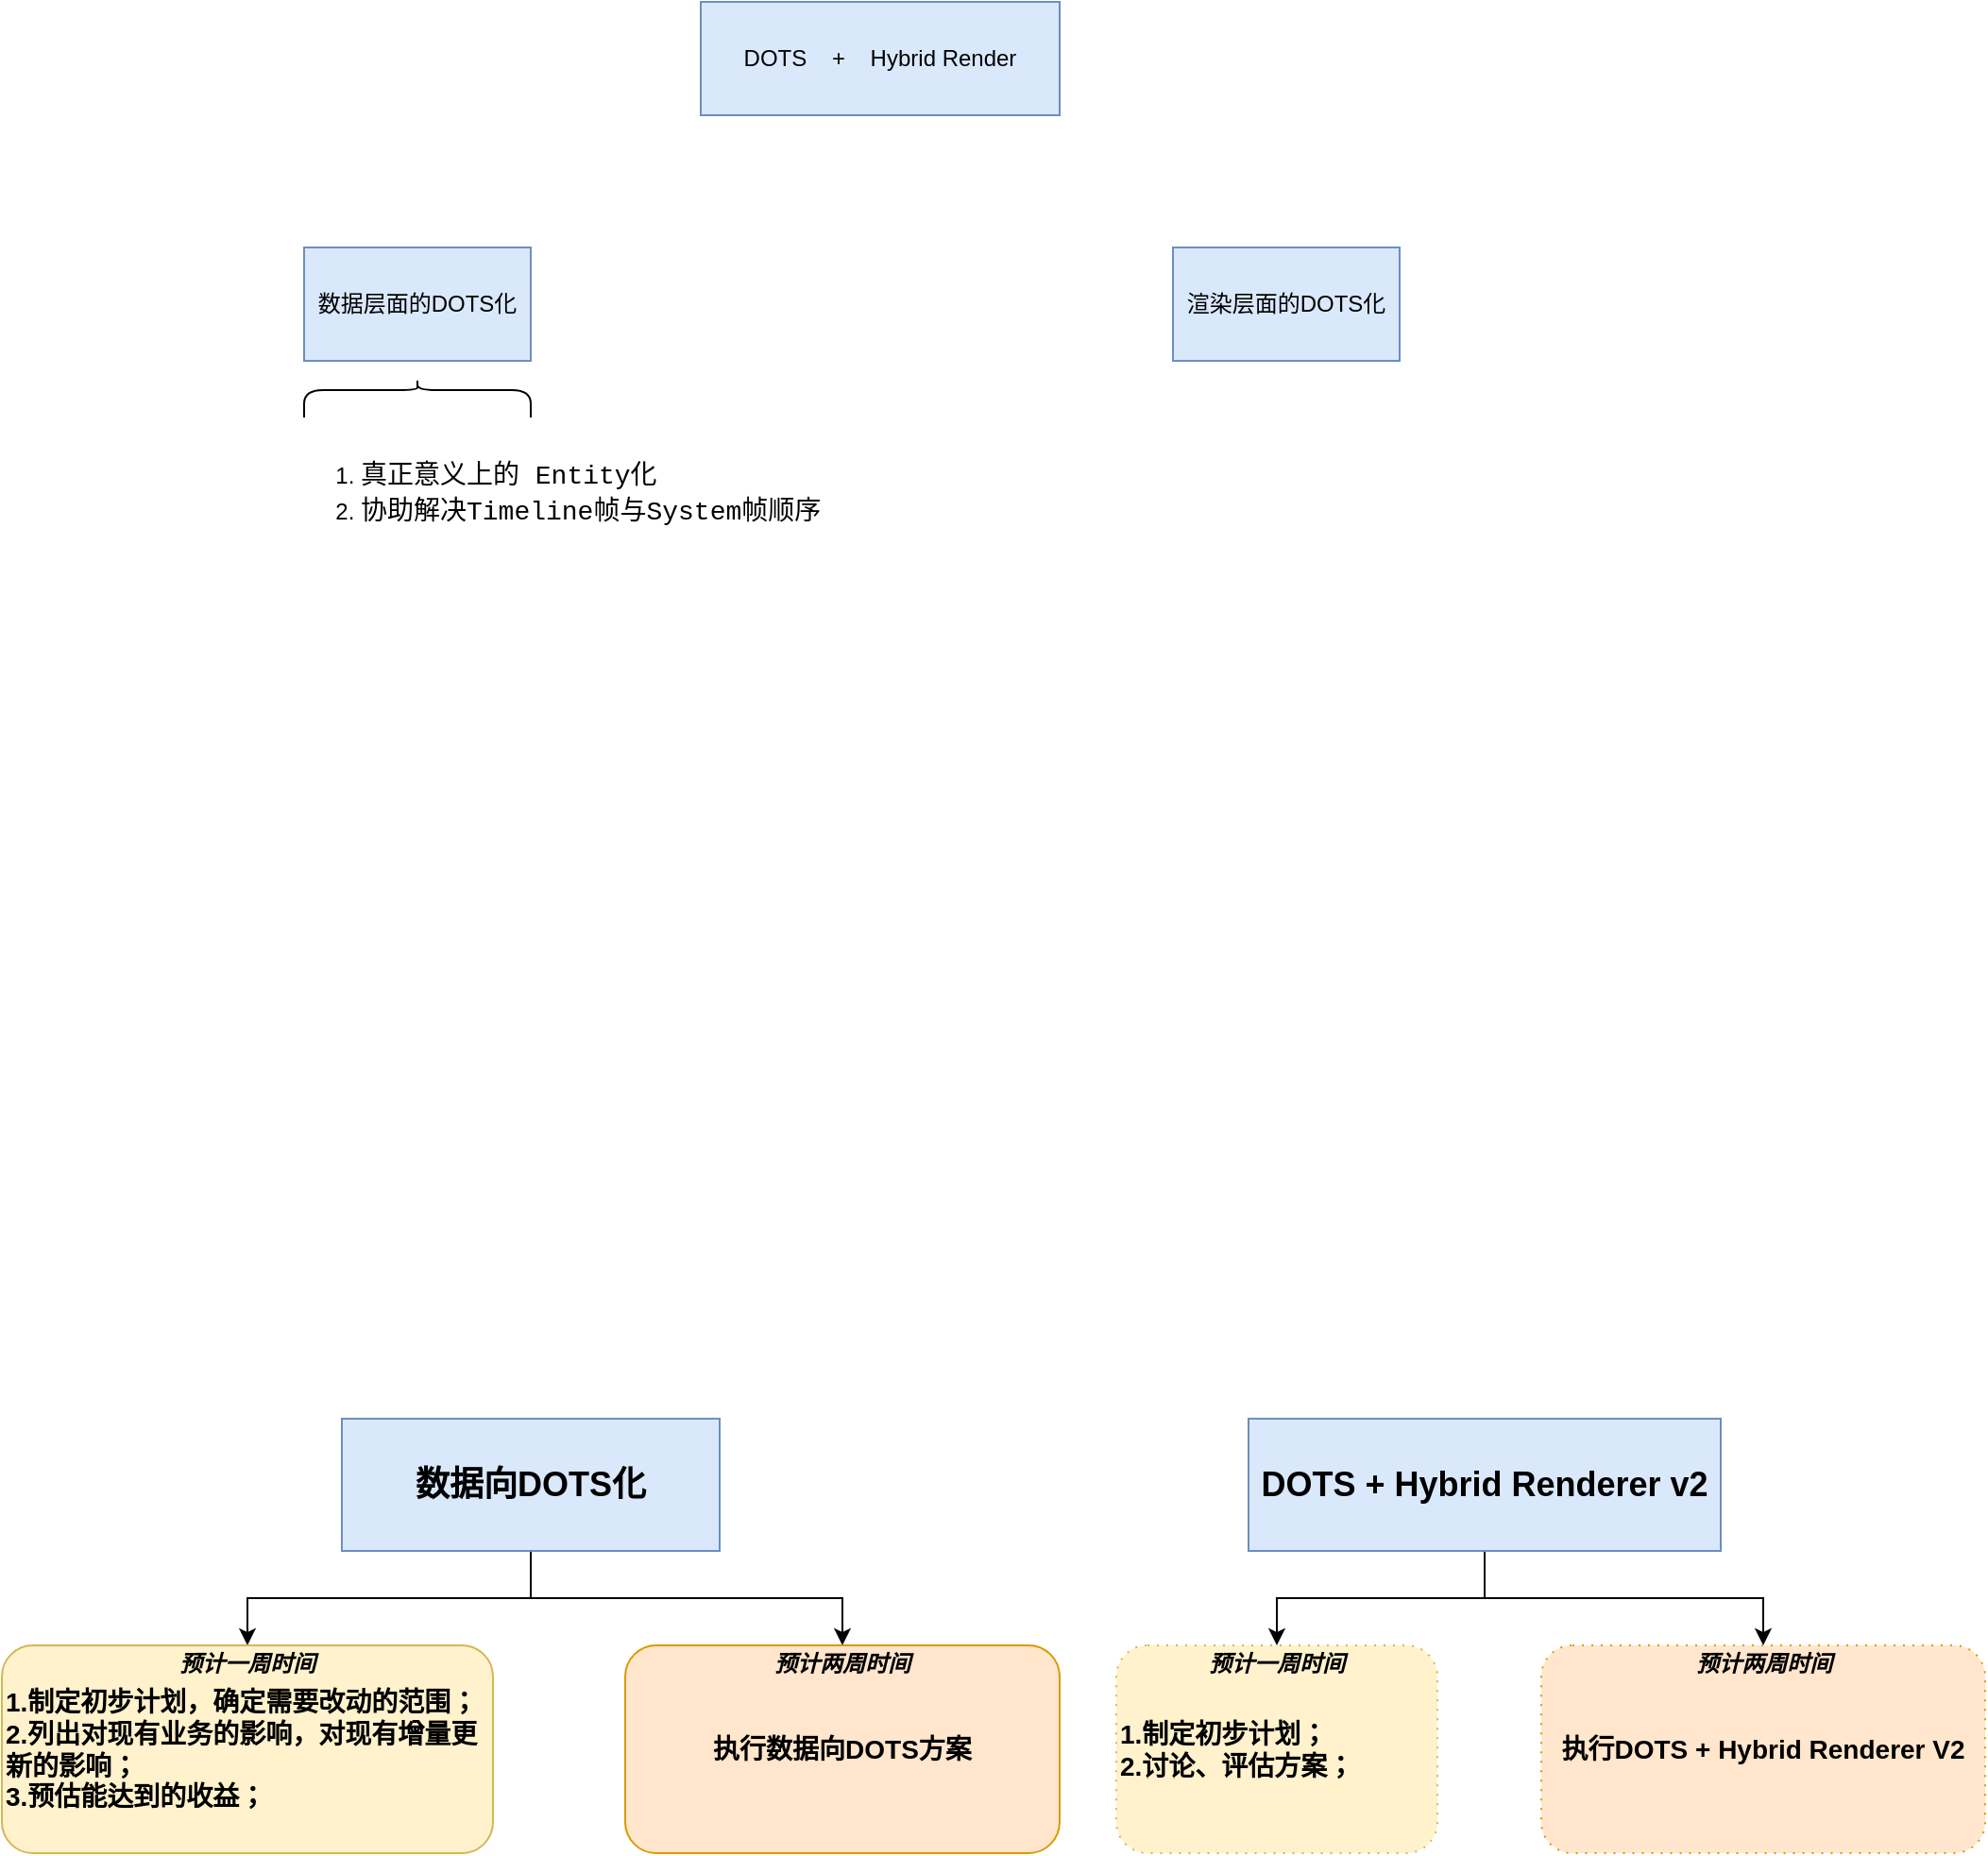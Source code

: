 <mxfile version="12.2.4" pages="1"><diagram id="aqUyNYX6qDhGuYaHDKZH" name="Page-1"><mxGraphModel dx="1039" dy="437" grid="1" gridSize="10" guides="1" tooltips="1" connect="1" arrows="1" fold="1" page="1" pageScale="1" pageWidth="3300" pageHeight="4681" math="0" shadow="0"><root><mxCell id="0"/><mxCell id="1" parent="0"/><mxCell id="2" value="DOTS&amp;nbsp; &amp;nbsp; +&amp;nbsp; &amp;nbsp; Hybrid Render" style="rounded=0;whiteSpace=wrap;html=1;fillColor=#dae8fc;strokeColor=#6c8ebf;" parent="1" vertex="1"><mxGeometry x="390" y="60" width="190" height="60" as="geometry"/></mxCell><mxCell id="3" value="数据层面的DOTS化" style="rounded=0;whiteSpace=wrap;html=1;fillColor=#dae8fc;strokeColor=#6c8ebf;" parent="1" vertex="1"><mxGeometry x="180" y="190" width="120" height="60" as="geometry"/></mxCell><mxCell id="4" value="渲染层面的DOTS化" style="rounded=0;whiteSpace=wrap;html=1;fillColor=#dae8fc;strokeColor=#6c8ebf;" parent="1" vertex="1"><mxGeometry x="640" y="190" width="120" height="60" as="geometry"/></mxCell><mxCell id="5" value="" style="shape=curlyBracket;whiteSpace=wrap;html=1;rounded=1;direction=south;size=0.276;" parent="1" vertex="1"><mxGeometry x="180" y="260" width="120" height="20" as="geometry"/></mxCell><mxCell id="6" value="&lt;ol&gt;&lt;li&gt;&lt;div style=&quot;font-family: &amp;#34;consolas&amp;#34; , &amp;#34;courier new&amp;#34; , monospace ; font-size: 14px ; line-height: 19px ; white-space: pre&quot;&gt;真正意义上的 Entity化&lt;/div&gt;&lt;/li&gt;&lt;li&gt;&lt;div style=&quot;font-family: &amp;#34;consolas&amp;#34; , &amp;#34;courier new&amp;#34; , monospace ; font-size: 14px ; line-height: 19px ; white-space: pre&quot;&gt;协助解决Timeline帧与System帧顺序&lt;/div&gt;&lt;/li&gt;&lt;/ol&gt;" style="text;strokeColor=none;fillColor=none;html=1;whiteSpace=wrap;verticalAlign=middle;overflow=fill;resizeWidth=1;resizeHeight=1;backgroundOutline=0;" parent="1" vertex="1"><mxGeometry x="170" y="290" width="325" height="110" as="geometry"/></mxCell><mxCell id="15" value="" style="edgeStyle=orthogonalEdgeStyle;rounded=0;orthogonalLoop=1;jettySize=auto;html=1;entryX=0.5;entryY=0;entryDx=0;entryDy=0;" parent="1" source="7" target="10" edge="1"><mxGeometry relative="1" as="geometry"><mxPoint x="300" y="960" as="targetPoint"/></mxGeometry></mxCell><mxCell id="17" style="edgeStyle=orthogonalEdgeStyle;rounded=0;orthogonalLoop=1;jettySize=auto;html=1;exitX=0.5;exitY=1;exitDx=0;exitDy=0;entryX=0.5;entryY=0;entryDx=0;entryDy=0;" parent="1" source="7" target="11" edge="1"><mxGeometry relative="1" as="geometry"/></mxCell><mxCell id="7" value="&lt;b&gt;&lt;font style=&quot;font-size: 18px&quot;&gt;数据向DOTS化&lt;/font&gt;&lt;/b&gt;" style="rounded=0;whiteSpace=wrap;html=1;fillColor=#dae8fc;strokeColor=#6c8ebf;" parent="1" vertex="1"><mxGeometry x="200" y="810" width="200" height="70" as="geometry"/></mxCell><mxCell id="10" value="&lt;b style=&quot;white-space: normal&quot;&gt;&lt;font style=&quot;font-size: 14px&quot;&gt;1.制定初步计划，确定需要改动的范围；&lt;br&gt;2.列出对现有业务的影响，对现有增量更新的影响；&lt;br&gt;3.预估能达到的收益；&lt;br&gt;&lt;/font&gt;&lt;/b&gt;" style="rounded=1;whiteSpace=wrap;html=1;align=left;fillColor=#fff2cc;strokeColor=#d6b656;" parent="1" vertex="1"><mxGeometry x="20" y="930" width="260" height="110" as="geometry"/></mxCell><mxCell id="11" value="&lt;b style=&quot;font-size: 14px ; white-space: normal&quot;&gt;执行数据向DOTS方案&lt;/b&gt;" style="rounded=1;whiteSpace=wrap;html=1;fillColor=#ffe6cc;strokeColor=#d79b00;" parent="1" vertex="1"><mxGeometry x="350" y="930" width="230" height="110" as="geometry"/></mxCell><mxCell id="18" value="&lt;i&gt;&lt;b&gt;预计一周时间&lt;/b&gt;&lt;/i&gt;" style="text;html=1;strokeColor=none;fillColor=none;align=center;verticalAlign=middle;whiteSpace=wrap;rounded=0;" parent="1" vertex="1"><mxGeometry x="105" y="930" width="90" height="20" as="geometry"/></mxCell><mxCell id="19" value="&lt;i&gt;&lt;b&gt;预计两周时间&lt;/b&gt;&lt;/i&gt;" style="text;html=1;strokeColor=none;fillColor=none;align=center;verticalAlign=middle;whiteSpace=wrap;rounded=0;" parent="1" vertex="1"><mxGeometry x="420" y="930" width="90" height="20" as="geometry"/></mxCell><mxCell id="22" style="edgeStyle=orthogonalEdgeStyle;rounded=0;orthogonalLoop=1;jettySize=auto;html=1;exitX=0.5;exitY=1;exitDx=0;exitDy=0;" parent="1" source="20" target="21" edge="1"><mxGeometry relative="1" as="geometry"/></mxCell><mxCell id="24" style="edgeStyle=orthogonalEdgeStyle;rounded=0;orthogonalLoop=1;jettySize=auto;html=1;exitX=0.5;exitY=1;exitDx=0;exitDy=0;entryX=0.5;entryY=0;entryDx=0;entryDy=0;" parent="1" source="20" target="23" edge="1"><mxGeometry relative="1" as="geometry"/></mxCell><mxCell id="20" value="&lt;b&gt;&lt;font style=&quot;font-size: 18px&quot;&gt;DOTS + Hybrid Renderer v2&lt;/font&gt;&lt;/b&gt;" style="rounded=0;whiteSpace=wrap;html=1;fillColor=#dae8fc;strokeColor=#6c8ebf;" parent="1" vertex="1"><mxGeometry x="680" y="810" width="250" height="70" as="geometry"/></mxCell><mxCell id="21" value="&lt;b&gt;&lt;font style=&quot;font-size: 14px&quot;&gt;1.制定初步计划；&lt;br&gt;2.讨论、评估方案；&lt;br&gt;&lt;/font&gt;&lt;/b&gt;" style="shape=ext;rounded=1;html=1;whiteSpace=wrap;dashed=1;dashPattern=1 4;fillColor=#fff2cc;strokeColor=#d6b656;align=left;" parent="1" vertex="1"><mxGeometry x="610" y="930" width="170" height="110" as="geometry"/></mxCell><mxCell id="23" value="&lt;b&gt;&lt;font style=&quot;font-size: 14px&quot;&gt;执行DOTS + Hybrid Renderer V2&lt;br&gt;&lt;/font&gt;&lt;/b&gt;" style="shape=ext;rounded=1;html=1;whiteSpace=wrap;dashed=1;dashPattern=1 4;fillColor=#ffe6cc;strokeColor=#d79b00;align=center;" parent="1" vertex="1"><mxGeometry x="835" y="930" width="235" height="110" as="geometry"/></mxCell><mxCell id="25" value="&lt;i&gt;&lt;b&gt;预计一周时间&lt;/b&gt;&lt;/i&gt;" style="text;html=1;strokeColor=none;fillColor=none;align=center;verticalAlign=middle;whiteSpace=wrap;rounded=0;" parent="1" vertex="1"><mxGeometry x="650" y="930" width="90" height="20" as="geometry"/></mxCell><mxCell id="26" value="&lt;i&gt;&lt;b&gt;预计两周时间&lt;/b&gt;&lt;/i&gt;" style="text;html=1;strokeColor=none;fillColor=none;align=center;verticalAlign=middle;whiteSpace=wrap;rounded=0;" parent="1" vertex="1"><mxGeometry x="907.5" y="930" width="90" height="20" as="geometry"/></mxCell></root></mxGraphModel></diagram></mxfile>